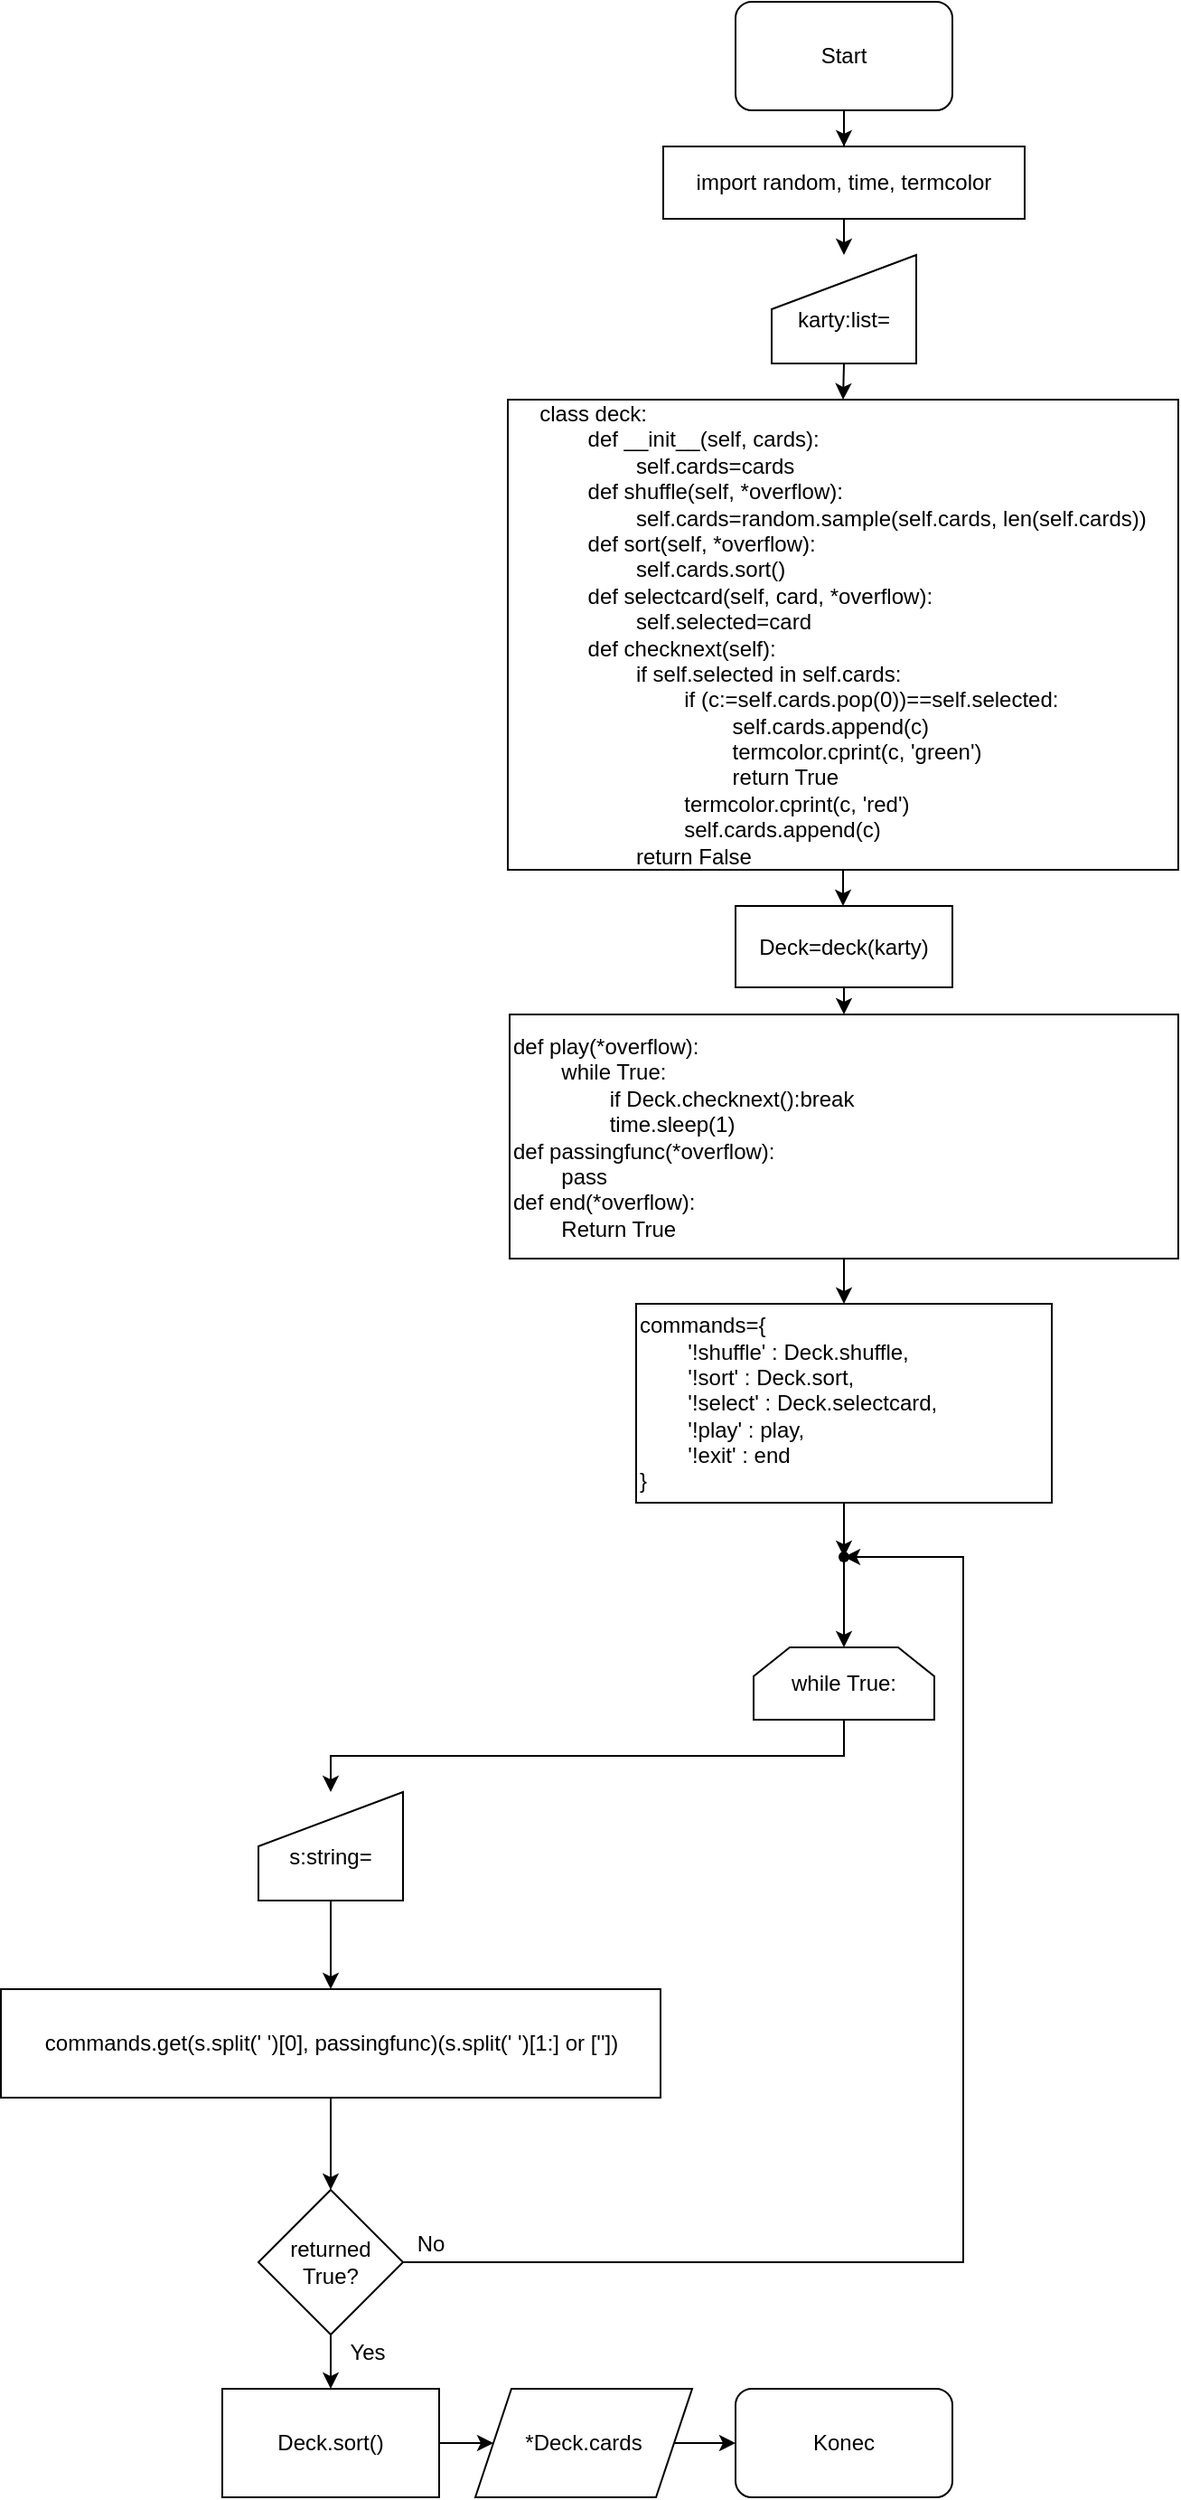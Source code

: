 <mxfile version="16.0.2" type="device"><diagram id="ePfQljcipb81Mpv2DYEZ" name="Stránka-1"><mxGraphModel dx="1987" dy="953" grid="1" gridSize="10" guides="1" tooltips="1" connect="1" arrows="1" fold="1" page="1" pageScale="1" pageWidth="827" pageHeight="1169" math="0" shadow="0"><root><mxCell id="0"/><mxCell id="1" parent="0"/><mxCell id="emMHEAkt5QJXYTCL6w2j-4" value="" style="edgeStyle=orthogonalEdgeStyle;rounded=0;orthogonalLoop=1;jettySize=auto;html=1;" parent="1" source="D2_aZpvereGvmhaHD3Nl-1" target="D2_aZpvereGvmhaHD3Nl-8" edge="1"><mxGeometry relative="1" as="geometry"/></mxCell><mxCell id="D2_aZpvereGvmhaHD3Nl-1" value="Start" style="rounded=1;whiteSpace=wrap;html=1;" parent="1" vertex="1"><mxGeometry x="354" y="10" width="120" height="60" as="geometry"/></mxCell><mxCell id="D2_aZpvereGvmhaHD3Nl-2" value="karty:list=&lt;br&gt;&amp;nbsp;" style="shape=manualInput;whiteSpace=wrap;html=1;verticalAlign=bottom;" parent="1" vertex="1"><mxGeometry x="374" y="150" width="80" height="60" as="geometry"/></mxCell><mxCell id="D2_aZpvereGvmhaHD3Nl-22" value="" style="edgeStyle=orthogonalEdgeStyle;rounded=0;orthogonalLoop=1;jettySize=auto;html=1;" parent="1" source="D2_aZpvereGvmhaHD3Nl-7" target="D2_aZpvereGvmhaHD3Nl-21" edge="1"><mxGeometry relative="1" as="geometry"/></mxCell><mxCell id="D2_aZpvereGvmhaHD3Nl-7" value="&lt;div style=&quot;text-align: left&quot;&gt;&lt;span&gt;class deck:&lt;/span&gt;&lt;/div&gt;&lt;div style=&quot;text-align: left&quot;&gt;&lt;span&gt;&lt;span&gt;&#9;&lt;/span&gt;&lt;span style=&quot;white-space: pre&quot;&gt;&#9;&lt;/span&gt;def __init__(self, cards):&lt;/span&gt;&lt;/div&gt;&lt;div style=&quot;text-align: left&quot;&gt;&lt;span&gt;&lt;span&gt;&#9;&lt;/span&gt;&lt;span&gt;&#9;&lt;/span&gt;&lt;span style=&quot;white-space: pre&quot;&gt;&#9;&lt;/span&gt;&lt;span style=&quot;white-space: pre&quot;&gt;&#9;&lt;/span&gt;self.cards=cards&lt;/span&gt;&lt;/div&gt;&lt;div style=&quot;text-align: left&quot;&gt;&lt;span&gt;&lt;span&gt;&#9;&lt;/span&gt;&lt;span style=&quot;white-space: pre&quot;&gt;&#9;&lt;/span&gt;def shuffle(self, *overflow):&lt;br&gt;&lt;/span&gt;&lt;/div&gt;&lt;div style=&quot;text-align: left&quot;&gt;&lt;span&gt;&lt;span&gt;&#9;&lt;/span&gt;&lt;span&gt;&#9;&lt;/span&gt;&lt;span style=&quot;white-space: pre&quot;&gt;&#9;&lt;/span&gt;&lt;span style=&quot;white-space: pre&quot;&gt;&#9;&lt;/span&gt;self.cards=random.sample(self.cards, len(self.cards))&lt;br&gt;&lt;/span&gt;&lt;/div&gt;&lt;div style=&quot;text-align: left&quot;&gt;&lt;span&gt;&lt;span&gt;&#9;&lt;/span&gt;&lt;span style=&quot;white-space: pre&quot;&gt;&#9;&lt;/span&gt;def sort(self, *overflow):&lt;br&gt;&lt;/span&gt;&lt;/div&gt;&lt;div style=&quot;text-align: left&quot;&gt;&lt;span&gt;&lt;span&gt;&#9;&lt;/span&gt;&lt;span&gt;&#9;&lt;/span&gt;&lt;span style=&quot;white-space: pre&quot;&gt;&#9;&lt;/span&gt;&lt;span style=&quot;white-space: pre&quot;&gt;&#9;&lt;/span&gt;self.cards.sort()&lt;br&gt;&lt;/span&gt;&lt;/div&gt;&lt;div style=&quot;text-align: left&quot;&gt;&lt;span&gt;&#9;&lt;/span&gt;&lt;span style=&quot;white-space: pre&quot;&gt;&#9;&lt;/span&gt;def selectcard(self, card, *overflow):&lt;br&gt;&lt;/div&gt;&lt;div style=&quot;text-align: left&quot;&gt;&lt;span&gt;&#9;&lt;/span&gt;&lt;span&gt;&#9;&lt;/span&gt;&lt;span style=&quot;white-space: pre&quot;&gt;&#9;&lt;/span&gt;&lt;span style=&quot;white-space: pre&quot;&gt;&#9;&lt;/span&gt;self.selected=card&lt;br&gt;&lt;/div&gt;&lt;div style=&quot;text-align: left&quot;&gt;&lt;span&gt;&lt;span&gt;&#9;&lt;/span&gt;&lt;span style=&quot;white-space: pre&quot;&gt;&#9;&lt;/span&gt;def checknext(self):&lt;/span&gt;&lt;/div&gt;&lt;div style=&quot;text-align: left&quot;&gt;&lt;span&gt;&lt;span style=&quot;white-space: pre&quot;&gt;&#9;&lt;/span&gt;&lt;span style=&quot;white-space: pre&quot;&gt;&#9;&lt;/span&gt;if self.selected in self.cards:&lt;br&gt;&lt;/span&gt;&lt;/div&gt;&lt;div style=&quot;text-align: left&quot;&gt;&lt;span&gt;&lt;span&gt;&lt;span&gt;&#9;&lt;/span&gt;&lt;span&gt;&#9;&lt;/span&gt;&lt;span style=&quot;white-space: pre&quot;&gt;&#9;&lt;/span&gt;&lt;span style=&quot;white-space: pre&quot;&gt;&#9;&lt;span style=&quot;white-space: pre&quot;&gt;&#9;&lt;/span&gt;&lt;/span&gt;if (c:=self.cards.pop(0))==self.selected:&lt;/span&gt;&lt;/span&gt;&lt;/div&gt;&lt;div style=&quot;text-align: left&quot;&gt;&lt;span&gt;&lt;span&gt;&lt;span&gt;&#9;&lt;/span&gt;&lt;span&gt;&#9;&lt;/span&gt;&lt;span&gt;&#9;&lt;/span&gt;&lt;span style=&quot;white-space: pre&quot;&gt;&#9;&lt;/span&gt;&lt;span style=&quot;white-space: pre&quot;&gt;&#9;&lt;span style=&quot;white-space: pre&quot;&gt;&#9;&lt;/span&gt;&lt;/span&gt;&lt;span style=&quot;white-space: pre&quot;&gt;&#9;&lt;/span&gt;self.cards.append(c)&lt;br&gt;&lt;/span&gt;&lt;/span&gt;&lt;/div&gt;&lt;div style=&quot;text-align: left&quot;&gt;&lt;span&gt;&lt;span&gt;&lt;span&gt;&#9;&lt;/span&gt;&lt;span&gt;&#9;&lt;/span&gt;&lt;span&gt;&#9;&lt;/span&gt;&lt;span style=&quot;white-space: pre&quot;&gt;&#9;&lt;/span&gt;&lt;span style=&quot;white-space: pre&quot;&gt;&#9;&lt;span style=&quot;white-space: pre&quot;&gt;&#9;&lt;/span&gt;&lt;/span&gt;&lt;span style=&quot;white-space: pre&quot;&gt;&#9;&lt;/span&gt;termcolor.cprint(c, 'green')&lt;/span&gt;&lt;br&gt;&lt;/span&gt;&lt;/div&gt;&lt;div style=&quot;text-align: left&quot;&gt;&lt;span&gt;&lt;span&gt;&lt;span&gt;&#9;&lt;/span&gt;&lt;span&gt;&#9;&lt;/span&gt;&lt;span&gt;&#9;&lt;/span&gt;&lt;span style=&quot;white-space: pre&quot;&gt;&#9;&lt;/span&gt;&lt;span style=&quot;white-space: pre&quot;&gt;&#9;&lt;span style=&quot;white-space: pre&quot;&gt;&#9;&lt;/span&gt;&lt;/span&gt;&lt;span style=&quot;white-space: pre&quot;&gt;&#9;&lt;/span&gt;return True&lt;br&gt;&lt;/span&gt;&lt;/span&gt;&lt;/div&gt;&lt;div style=&quot;text-align: left&quot;&gt;&lt;span&gt;&lt;span&gt;&lt;span style=&quot;white-space: pre&quot;&gt;&#9;&lt;/span&gt;&lt;span style=&quot;white-space: pre&quot;&gt;&#9;&lt;/span&gt;&lt;span style=&quot;white-space: pre&quot;&gt;&#9;&lt;/span&gt;termcolor.cprint(c, 'red')&lt;br&gt;&lt;/span&gt;&lt;/span&gt;&lt;/div&gt;&lt;div style=&quot;text-align: left&quot;&gt;&lt;span&gt;&lt;span style=&quot;white-space: pre&quot;&gt;&#9;&lt;/span&gt;&lt;span style=&quot;white-space: pre&quot;&gt;&#9;&lt;span style=&quot;white-space: pre&quot;&gt;&#9;&lt;/span&gt;&lt;/span&gt;self.cards.append(c)&lt;/span&gt;&lt;span&gt;&lt;span&gt;&lt;br&gt;&lt;/span&gt;&lt;/span&gt;&lt;/div&gt;&lt;div style=&quot;text-align: left&quot;&gt;&lt;span&gt;&lt;span&gt;&lt;span&gt;&#9;&lt;/span&gt;&lt;span&gt;&#9;&lt;/span&gt;&lt;span style=&quot;white-space: pre&quot;&gt;&#9;&lt;/span&gt;&lt;span style=&quot;white-space: pre&quot;&gt;&#9;&lt;/span&gt;return False&lt;/span&gt;&lt;/span&gt;&lt;/div&gt;&lt;div style=&quot;text-align: left&quot;&gt;&lt;/div&gt;" style="rounded=0;whiteSpace=wrap;html=1;" parent="1" vertex="1"><mxGeometry x="228" y="230" width="371" height="260" as="geometry"/></mxCell><mxCell id="D2_aZpvereGvmhaHD3Nl-8" value="import random, time, termcolor" style="rounded=0;whiteSpace=wrap;html=1;" parent="1" vertex="1"><mxGeometry x="314" y="90" width="200" height="40" as="geometry"/></mxCell><mxCell id="D2_aZpvereGvmhaHD3Nl-10" value="" style="edgeStyle=segmentEdgeStyle;endArrow=classic;html=1;rounded=0;exitX=0.5;exitY=1;exitDx=0;exitDy=0;entryX=0.5;entryY=0;entryDx=0;entryDy=0;" parent="1" source="D2_aZpvereGvmhaHD3Nl-8" target="D2_aZpvereGvmhaHD3Nl-2" edge="1"><mxGeometry width="50" height="50" relative="1" as="geometry"><mxPoint x="560" y="420" as="sourcePoint"/><mxPoint x="610" y="370" as="targetPoint"/></mxGeometry></mxCell><mxCell id="D2_aZpvereGvmhaHD3Nl-11" value="" style="edgeStyle=segmentEdgeStyle;endArrow=classic;html=1;rounded=0;exitX=0.5;exitY=1;exitDx=0;exitDy=0;entryX=0.5;entryY=0;entryDx=0;entryDy=0;" parent="1" source="D2_aZpvereGvmhaHD3Nl-2" target="D2_aZpvereGvmhaHD3Nl-7" edge="1"><mxGeometry width="50" height="50" relative="1" as="geometry"><mxPoint x="560" y="420" as="sourcePoint"/><mxPoint x="610" y="370" as="targetPoint"/></mxGeometry></mxCell><mxCell id="emMHEAkt5QJXYTCL6w2j-14" style="edgeStyle=orthogonalEdgeStyle;rounded=0;orthogonalLoop=1;jettySize=auto;html=1;exitX=0.5;exitY=1;exitDx=0;exitDy=0;entryX=0.5;entryY=0;entryDx=0;entryDy=0;" parent="1" source="D2_aZpvereGvmhaHD3Nl-21" target="emMHEAkt5QJXYTCL6w2j-12" edge="1"><mxGeometry relative="1" as="geometry"/></mxCell><mxCell id="D2_aZpvereGvmhaHD3Nl-21" value="Deck=deck(karty)" style="whiteSpace=wrap;html=1;rounded=0;" parent="1" vertex="1"><mxGeometry x="354" y="510" width="120" height="45" as="geometry"/></mxCell><mxCell id="emMHEAkt5QJXYTCL6w2j-16" style="edgeStyle=orthogonalEdgeStyle;rounded=0;orthogonalLoop=1;jettySize=auto;html=1;exitX=0.5;exitY=1;exitDx=0;exitDy=0;entryX=0.5;entryY=0;entryDx=0;entryDy=0;" parent="1" source="emMHEAkt5QJXYTCL6w2j-1" target="emMHEAkt5QJXYTCL6w2j-5" edge="1"><mxGeometry relative="1" as="geometry"/></mxCell><mxCell id="emMHEAkt5QJXYTCL6w2j-1" value="while True:" style="shape=loopLimit;whiteSpace=wrap;html=1;" parent="1" vertex="1"><mxGeometry x="364" y="920" width="100" height="40" as="geometry"/></mxCell><mxCell id="emMHEAkt5QJXYTCL6w2j-15" value="" style="edgeStyle=orthogonalEdgeStyle;rounded=0;orthogonalLoop=1;jettySize=auto;html=1;" parent="1" source="emMHEAkt5QJXYTCL6w2j-5" target="emMHEAkt5QJXYTCL6w2j-11" edge="1"><mxGeometry relative="1" as="geometry"/></mxCell><mxCell id="emMHEAkt5QJXYTCL6w2j-5" value="s:string=&lt;br&gt;&amp;nbsp;" style="shape=manualInput;whiteSpace=wrap;html=1;verticalAlign=bottom;labelPosition=center;verticalLabelPosition=middle;align=center;" parent="1" vertex="1"><mxGeometry x="90" y="1000" width="80" height="60" as="geometry"/></mxCell><mxCell id="emMHEAkt5QJXYTCL6w2j-21" value="" style="edgeStyle=orthogonalEdgeStyle;rounded=0;orthogonalLoop=1;jettySize=auto;html=1;" parent="1" source="emMHEAkt5QJXYTCL6w2j-8" target="emMHEAkt5QJXYTCL6w2j-19" edge="1"><mxGeometry relative="1" as="geometry"/></mxCell><mxCell id="emMHEAkt5QJXYTCL6w2j-8" value="commands={&lt;br&gt;&lt;span style=&quot;white-space: pre&quot;&gt;&#9;&lt;/span&gt;'!shuffle' : Deck.shuffle,&lt;br&gt;&lt;span style=&quot;white-space: pre&quot;&gt;&#9;&lt;/span&gt;'!sort' : Deck.sort,&lt;br&gt;&lt;span style=&quot;white-space: pre&quot;&gt;&#9;&lt;/span&gt;'!select' : Deck.selectcard,&lt;br&gt;&lt;span style=&quot;white-space: pre&quot;&gt;&#9;&lt;/span&gt;'!play' : play,&lt;br&gt;&lt;span style=&quot;white-space: pre&quot;&gt;&#9;&lt;/span&gt;'!exit' : end&lt;br&gt;}" style="rounded=0;whiteSpace=wrap;html=1;align=left;" parent="1" vertex="1"><mxGeometry x="299" y="730" width="230" height="110" as="geometry"/></mxCell><mxCell id="emMHEAkt5QJXYTCL6w2j-29" value="" style="edgeStyle=orthogonalEdgeStyle;rounded=0;orthogonalLoop=1;jettySize=auto;html=1;" parent="1" source="emMHEAkt5QJXYTCL6w2j-11" target="emMHEAkt5QJXYTCL6w2j-28" edge="1"><mxGeometry relative="1" as="geometry"/></mxCell><mxCell id="emMHEAkt5QJXYTCL6w2j-11" value="commands.get(s.split(' ')[0], passingfunc)(s.split(' ')[1:] or [''])" style="rounded=0;whiteSpace=wrap;html=1;" parent="1" vertex="1"><mxGeometry x="-52.5" y="1109" width="365" height="60" as="geometry"/></mxCell><mxCell id="emMHEAkt5QJXYTCL6w2j-13" style="edgeStyle=orthogonalEdgeStyle;rounded=0;orthogonalLoop=1;jettySize=auto;html=1;exitX=0.5;exitY=1;exitDx=0;exitDy=0;entryX=0.5;entryY=0;entryDx=0;entryDy=0;" parent="1" source="emMHEAkt5QJXYTCL6w2j-12" target="emMHEAkt5QJXYTCL6w2j-8" edge="1"><mxGeometry relative="1" as="geometry"/></mxCell><mxCell id="emMHEAkt5QJXYTCL6w2j-12" value="def play(*overflow):&lt;br&gt;&lt;span&gt;&#9;&lt;/span&gt;&lt;span style=&quot;white-space: pre&quot;&gt;&#9;&lt;/span&gt;while True:&lt;br&gt;&lt;span style=&quot;white-space: pre&quot;&gt;&#9;&lt;/span&gt;&lt;span style=&quot;white-space: pre&quot;&gt;&#9;&lt;/span&gt;if Deck.checknext():break&lt;br&gt;&lt;span&gt;&#9;&lt;/span&gt;&lt;span&gt;&#9;&lt;/span&gt;&lt;span style=&quot;white-space: pre&quot;&gt;&#9;&lt;/span&gt;&lt;span style=&quot;white-space: pre&quot;&gt;&#9;&lt;/span&gt;time.sleep(1)&lt;br&gt;def passingfunc(*overflow):&lt;br&gt;&lt;span&gt;&#9;&lt;/span&gt;&lt;span style=&quot;white-space: pre&quot;&gt;&#9;&lt;/span&gt;pass&lt;br&gt;def end(*overflow): &lt;br&gt;&lt;span style=&quot;white-space: pre&quot;&gt;&#9;&lt;/span&gt;Return True" style="rounded=0;whiteSpace=wrap;html=1;align=left;" parent="1" vertex="1"><mxGeometry x="229" y="570" width="370" height="135" as="geometry"/></mxCell><mxCell id="emMHEAkt5QJXYTCL6w2j-20" value="" style="edgeStyle=orthogonalEdgeStyle;rounded=0;orthogonalLoop=1;jettySize=auto;html=1;" parent="1" source="emMHEAkt5QJXYTCL6w2j-19" target="emMHEAkt5QJXYTCL6w2j-1" edge="1"><mxGeometry relative="1" as="geometry"/></mxCell><mxCell id="emMHEAkt5QJXYTCL6w2j-19" value="" style="shape=waypoint;sketch=0;fillStyle=solid;size=6;pointerEvents=1;points=[];fillColor=none;resizable=0;rotatable=0;perimeter=centerPerimeter;snapToPoint=1;" parent="1" vertex="1"><mxGeometry x="394" y="850" width="40" height="40" as="geometry"/></mxCell><mxCell id="emMHEAkt5QJXYTCL6w2j-25" value="Konec" style="rounded=1;whiteSpace=wrap;html=1;" parent="1" vertex="1"><mxGeometry x="354" y="1330" width="120" height="60" as="geometry"/></mxCell><mxCell id="emMHEAkt5QJXYTCL6w2j-30" style="edgeStyle=orthogonalEdgeStyle;rounded=0;orthogonalLoop=1;jettySize=auto;html=1;" parent="1" source="emMHEAkt5QJXYTCL6w2j-28" target="emMHEAkt5QJXYTCL6w2j-19" edge="1"><mxGeometry relative="1" as="geometry"><Array as="points"><mxPoint x="480" y="1260"/><mxPoint x="480" y="870"/></Array></mxGeometry></mxCell><mxCell id="emMHEAkt5QJXYTCL6w2j-32" style="edgeStyle=orthogonalEdgeStyle;rounded=0;orthogonalLoop=1;jettySize=auto;html=1;exitX=0.5;exitY=1;exitDx=0;exitDy=0;entryX=0.5;entryY=0;entryDx=0;entryDy=0;" parent="1" source="emMHEAkt5QJXYTCL6w2j-28" target="emMHEAkt5QJXYTCL6w2j-34" edge="1"><mxGeometry relative="1" as="geometry"><mxPoint x="130" y="1250" as="targetPoint"/></mxGeometry></mxCell><mxCell id="emMHEAkt5QJXYTCL6w2j-28" value="returned True?" style="rhombus;whiteSpace=wrap;html=1;" parent="1" vertex="1"><mxGeometry x="90" y="1220" width="80" height="80" as="geometry"/></mxCell><mxCell id="emMHEAkt5QJXYTCL6w2j-31" value="No" style="text;html=1;align=center;verticalAlign=middle;resizable=0;points=[];autosize=1;strokeColor=none;fillColor=none;" parent="1" vertex="1"><mxGeometry x="170" y="1240" width="30" height="20" as="geometry"/></mxCell><mxCell id="emMHEAkt5QJXYTCL6w2j-33" value="Yes" style="text;html=1;align=center;verticalAlign=middle;resizable=0;points=[];autosize=1;strokeColor=none;fillColor=none;" parent="1" vertex="1"><mxGeometry x="130" y="1300" width="40" height="20" as="geometry"/></mxCell><mxCell id="emMHEAkt5QJXYTCL6w2j-35" style="edgeStyle=orthogonalEdgeStyle;rounded=0;orthogonalLoop=1;jettySize=auto;html=1;exitX=1;exitY=0.5;exitDx=0;exitDy=0;entryX=0;entryY=0.5;entryDx=0;entryDy=0;" parent="1" source="emMHEAkt5QJXYTCL6w2j-34" target="emMHEAkt5QJXYTCL6w2j-36" edge="1"><mxGeometry relative="1" as="geometry"><mxPoint x="220" y="1280" as="targetPoint"/></mxGeometry></mxCell><mxCell id="emMHEAkt5QJXYTCL6w2j-34" value="Deck.sort()" style="rounded=0;whiteSpace=wrap;html=1;" parent="1" vertex="1"><mxGeometry x="70" y="1330" width="120" height="60" as="geometry"/></mxCell><mxCell id="emMHEAkt5QJXYTCL6w2j-37" value="" style="edgeStyle=orthogonalEdgeStyle;rounded=0;orthogonalLoop=1;jettySize=auto;html=1;" parent="1" source="emMHEAkt5QJXYTCL6w2j-36" target="emMHEAkt5QJXYTCL6w2j-25" edge="1"><mxGeometry relative="1" as="geometry"/></mxCell><mxCell id="emMHEAkt5QJXYTCL6w2j-36" value="*Deck.cards" style="shape=parallelogram;perimeter=parallelogramPerimeter;whiteSpace=wrap;html=1;fixedSize=1;" parent="1" vertex="1"><mxGeometry x="210" y="1330" width="120" height="60" as="geometry"/></mxCell></root></mxGraphModel></diagram></mxfile>